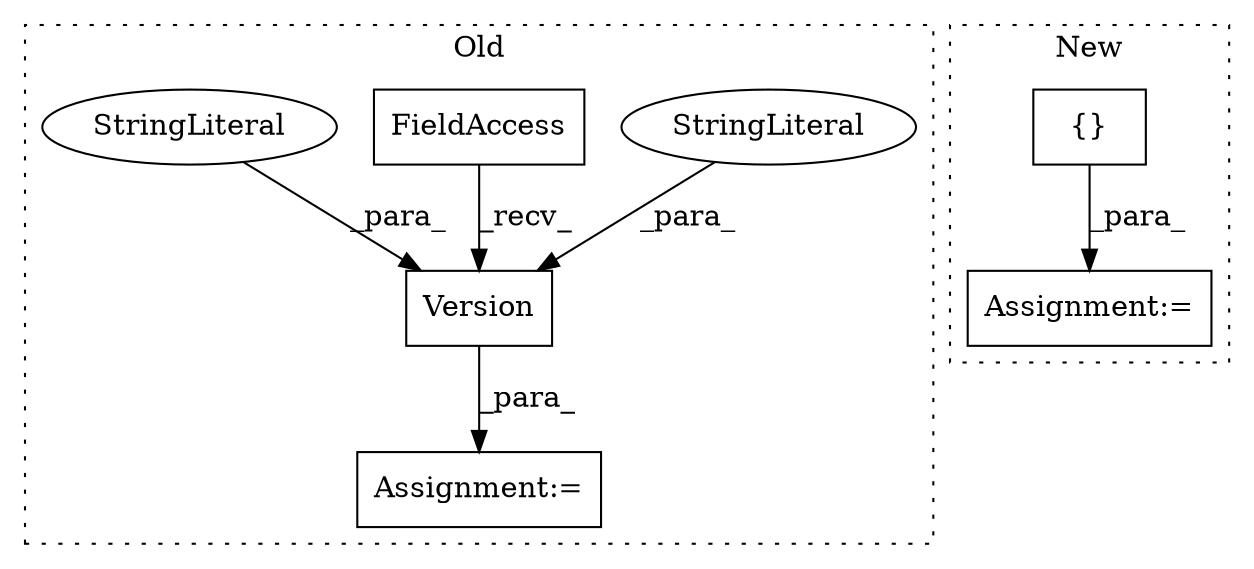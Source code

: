 digraph G {
subgraph cluster0 {
1 [label="Version" a="32" s="2553,2625" l="8,1" shape="box"];
3 [label="StringLiteral" a="45" s="2569" l="56" shape="ellipse"];
4 [label="FieldAccess" a="22" s="2517" l="19" shape="box"];
6 [label="Assignment:=" a="7" s="2498" l="1" shape="box"];
7 [label="StringLiteral" a="45" s="2561" l="7" shape="ellipse"];
label = "Old";
style="dotted";
}
subgraph cluster1 {
2 [label="{}" a="4" s="3778,3925" l="1,1" shape="box"];
5 [label="Assignment:=" a="7" s="3760" l="1" shape="box"];
label = "New";
style="dotted";
}
1 -> 6 [label="_para_"];
2 -> 5 [label="_para_"];
3 -> 1 [label="_para_"];
4 -> 1 [label="_recv_"];
7 -> 1 [label="_para_"];
}